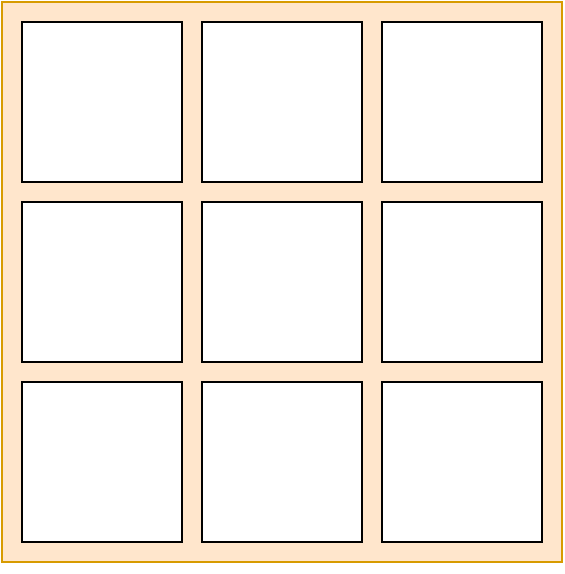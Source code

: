<mxfile version="24.6.4" type="github">
  <diagram name="Stránka-1" id="crMhWeq3Qa_O3-UlQLSa">
    <mxGraphModel dx="819" dy="419" grid="1" gridSize="10" guides="1" tooltips="1" connect="1" arrows="1" fold="1" page="1" pageScale="1" pageWidth="827" pageHeight="1169" math="0" shadow="0">
      <root>
        <mxCell id="0" />
        <mxCell id="1" parent="0" />
        <mxCell id="huPsJXAEsS9WHW0CVLMM-18" value="" style="whiteSpace=wrap;html=1;aspect=fixed;fillColor=#ffe6cc;strokeColor=#d79b00;" vertex="1" parent="1">
          <mxGeometry x="250" y="210" width="280" height="280" as="geometry" />
        </mxCell>
        <mxCell id="huPsJXAEsS9WHW0CVLMM-8" value="" style="whiteSpace=wrap;html=1;aspect=fixed;glass=0;rounded=0;shadow=0;" vertex="1" parent="1">
          <mxGeometry x="260" y="220" width="80" height="80" as="geometry" />
        </mxCell>
        <mxCell id="huPsJXAEsS9WHW0CVLMM-11" value="" style="whiteSpace=wrap;html=1;aspect=fixed;glass=0;rounded=0;shadow=0;" vertex="1" parent="1">
          <mxGeometry x="440" y="310" width="80" height="80" as="geometry" />
        </mxCell>
        <mxCell id="huPsJXAEsS9WHW0CVLMM-13" value="" style="whiteSpace=wrap;html=1;aspect=fixed;glass=0;rounded=0;shadow=0;" vertex="1" parent="1">
          <mxGeometry x="260" y="310" width="80" height="80" as="geometry" />
        </mxCell>
        <mxCell id="huPsJXAEsS9WHW0CVLMM-14" value="" style="whiteSpace=wrap;html=1;aspect=fixed;glass=0;rounded=0;shadow=0;" vertex="1" parent="1">
          <mxGeometry x="440" y="400" width="80" height="80" as="geometry" />
        </mxCell>
        <mxCell id="huPsJXAEsS9WHW0CVLMM-15" value="" style="whiteSpace=wrap;html=1;aspect=fixed;glass=0;rounded=0;shadow=0;" vertex="1" parent="1">
          <mxGeometry x="350" y="400" width="80" height="80" as="geometry" />
        </mxCell>
        <mxCell id="huPsJXAEsS9WHW0CVLMM-16" value="" style="whiteSpace=wrap;html=1;aspect=fixed;glass=0;rounded=0;shadow=0;" vertex="1" parent="1">
          <mxGeometry x="260" y="400" width="80" height="80" as="geometry" />
        </mxCell>
        <mxCell id="huPsJXAEsS9WHW0CVLMM-19" value="" style="group" vertex="1" connectable="0" parent="1">
          <mxGeometry x="350" y="220" width="180" height="275" as="geometry" />
        </mxCell>
        <mxCell id="huPsJXAEsS9WHW0CVLMM-9" value="" style="whiteSpace=wrap;html=1;aspect=fixed;glass=0;rounded=0;shadow=0;" vertex="1" parent="huPsJXAEsS9WHW0CVLMM-19">
          <mxGeometry width="80" height="80" as="geometry" />
        </mxCell>
        <mxCell id="huPsJXAEsS9WHW0CVLMM-10" value="" style="whiteSpace=wrap;html=1;aspect=fixed;glass=0;rounded=0;shadow=0;" vertex="1" parent="huPsJXAEsS9WHW0CVLMM-19">
          <mxGeometry x="90" width="80" height="80" as="geometry" />
        </mxCell>
        <mxCell id="huPsJXAEsS9WHW0CVLMM-12" value="" style="whiteSpace=wrap;html=1;aspect=fixed;glass=0;rounded=0;shadow=0;" vertex="1" parent="huPsJXAEsS9WHW0CVLMM-19">
          <mxGeometry y="90" width="80" height="80" as="geometry" />
        </mxCell>
      </root>
    </mxGraphModel>
  </diagram>
</mxfile>
